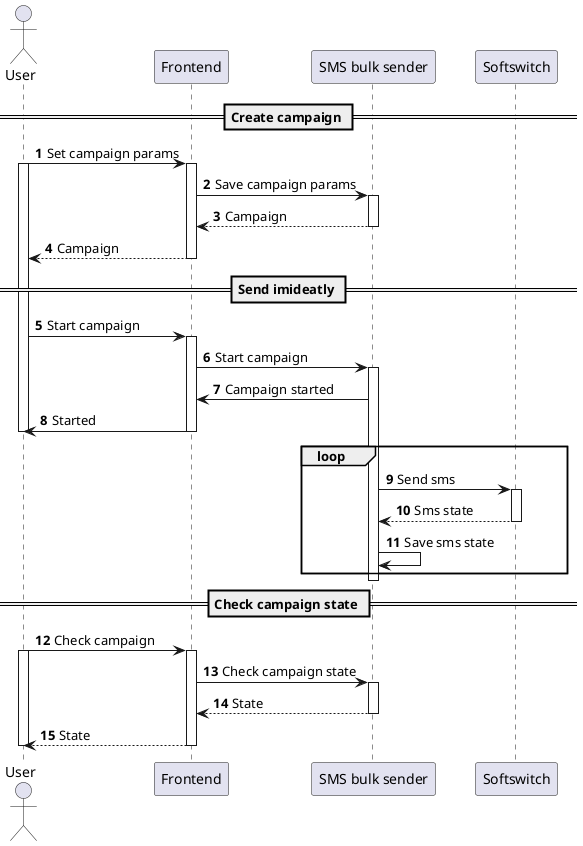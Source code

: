 @startuml sms-campaign
autonumber

actor User as u
participant Frontend as f
participant "SMS bulk sender" as bs
participant Softswitch as sw

== Create campaign ==
u -> f: Set campaign params
activate u
activate f
f -> bs: Save campaign params
activate bs
bs --> f: Campaign
deactivate bs
f --> u: Campaign
deactivate f

== Send imideatly ==

u -> f: Start campaign
activate f
f -> bs: Start campaign
activate bs
bs -> f: Campaign started
f -> u: Started
deactivate f
deactivate u
loop
bs -> sw: Send sms
activate sw
sw --> bs: Sms state
deactivate sw
bs -> bs: Save sms state
end loop
deactivate bs
== Check campaign state ==

u -> f: Check campaign
activate u
activate f
f -> bs: Check campaign state
activate bs
bs --> f: State
deactivate bs
f --> u: State
deactivate f
deactivate u
@enduml